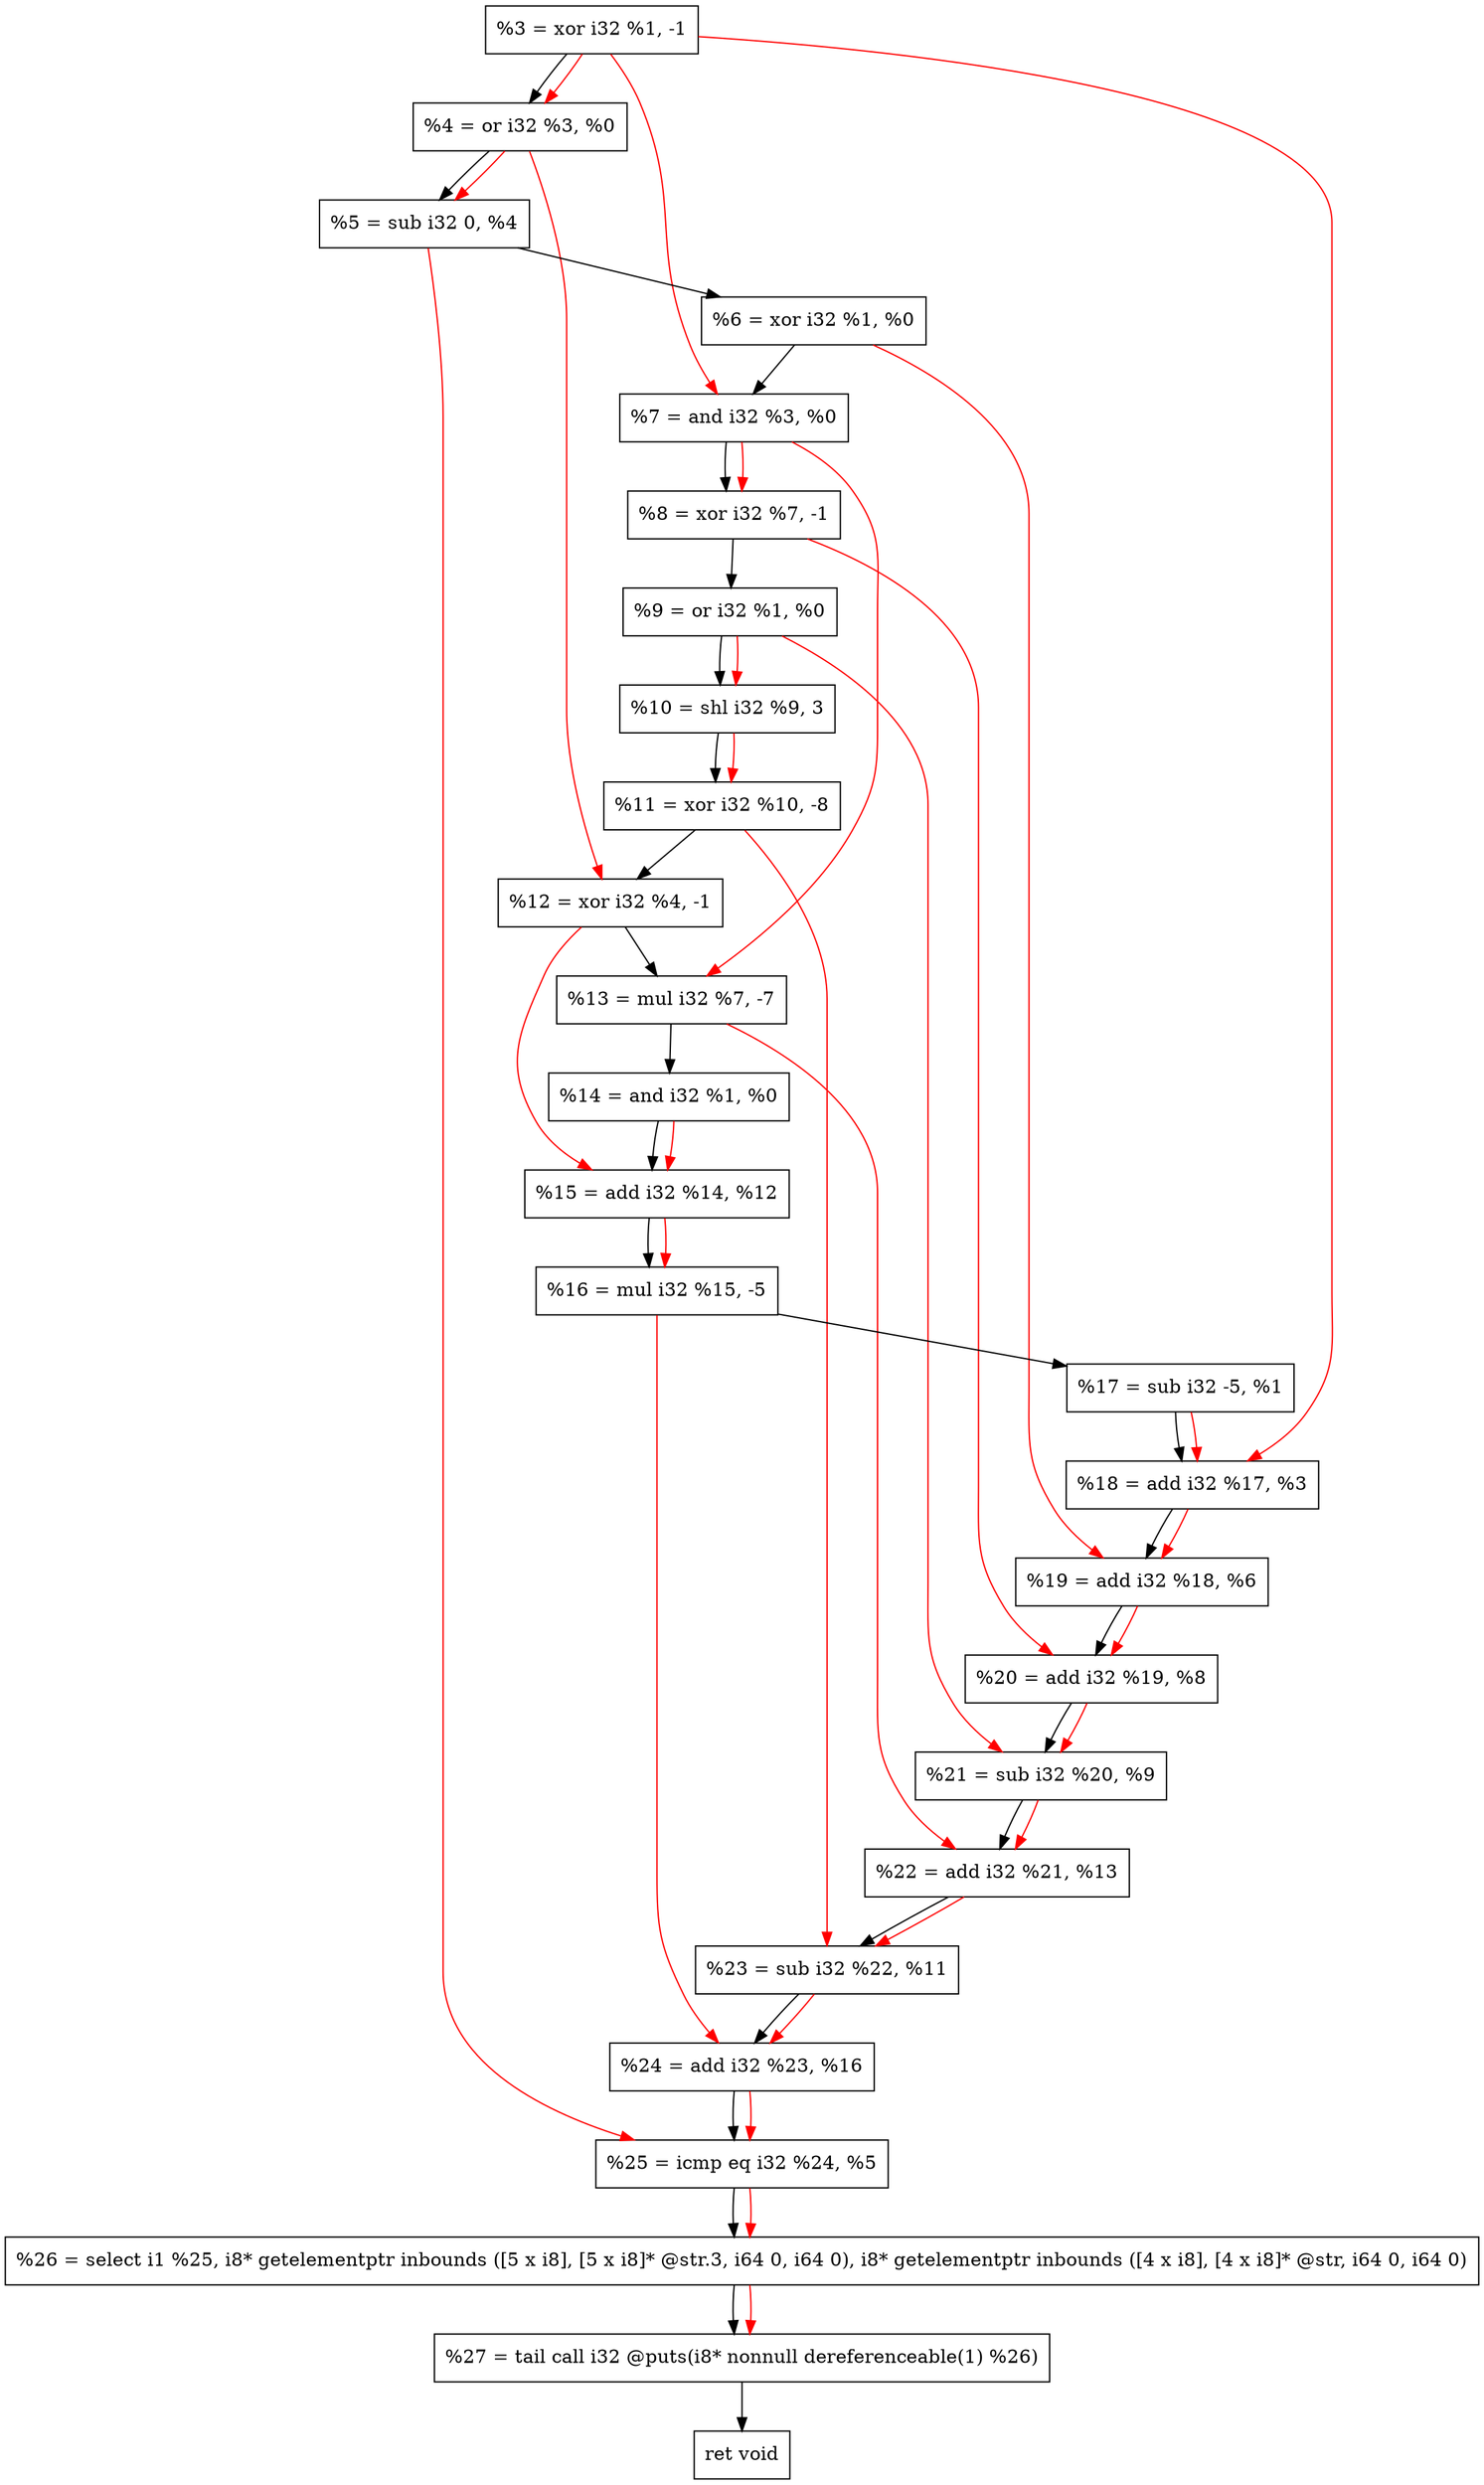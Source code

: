 digraph "DFG for'crackme' function" {
	Node0x1ec2b50[shape=record, label="  %3 = xor i32 %1, -1"];
	Node0x1ec2bc0[shape=record, label="  %4 = or i32 %3, %0"];
	Node0x1ec2c80[shape=record, label="  %5 = sub i32 0, %4"];
	Node0x1ec2cf0[shape=record, label="  %6 = xor i32 %1, %0"];
	Node0x1ec2d60[shape=record, label="  %7 = and i32 %3, %0"];
	Node0x1ec2dd0[shape=record, label="  %8 = xor i32 %7, -1"];
	Node0x1ec2e40[shape=record, label="  %9 = or i32 %1, %0"];
	Node0x1ec2ee0[shape=record, label="  %10 = shl i32 %9, 3"];
	Node0x1ec2f80[shape=record, label="  %11 = xor i32 %10, -8"];
	Node0x1ec2ff0[shape=record, label="  %12 = xor i32 %4, -1"];
	Node0x1ec3090[shape=record, label="  %13 = mul i32 %7, -7"];
	Node0x1ec3100[shape=record, label="  %14 = and i32 %1, %0"];
	Node0x1ec3170[shape=record, label="  %15 = add i32 %14, %12"];
	Node0x1ec3210[shape=record, label="  %16 = mul i32 %15, -5"];
	Node0x1ec3280[shape=record, label="  %17 = sub i32 -5, %1"];
	Node0x1ec32f0[shape=record, label="  %18 = add i32 %17, %3"];
	Node0x1ec3360[shape=record, label="  %19 = add i32 %18, %6"];
	Node0x1ec33d0[shape=record, label="  %20 = add i32 %19, %8"];
	Node0x1ec3440[shape=record, label="  %21 = sub i32 %20, %9"];
	Node0x1ec34b0[shape=record, label="  %22 = add i32 %21, %13"];
	Node0x1ec3520[shape=record, label="  %23 = sub i32 %22, %11"];
	Node0x1ec3590[shape=record, label="  %24 = add i32 %23, %16"];
	Node0x1ec3600[shape=record, label="  %25 = icmp eq i32 %24, %5"];
	Node0x1e63268[shape=record, label="  %26 = select i1 %25, i8* getelementptr inbounds ([5 x i8], [5 x i8]* @str.3, i64 0, i64 0), i8* getelementptr inbounds ([4 x i8], [4 x i8]* @str, i64 0, i64 0)"];
	Node0x1ec3aa0[shape=record, label="  %27 = tail call i32 @puts(i8* nonnull dereferenceable(1) %26)"];
	Node0x1ec3af0[shape=record, label="  ret void"];
	Node0x1ec2b50 -> Node0x1ec2bc0;
	Node0x1ec2bc0 -> Node0x1ec2c80;
	Node0x1ec2c80 -> Node0x1ec2cf0;
	Node0x1ec2cf0 -> Node0x1ec2d60;
	Node0x1ec2d60 -> Node0x1ec2dd0;
	Node0x1ec2dd0 -> Node0x1ec2e40;
	Node0x1ec2e40 -> Node0x1ec2ee0;
	Node0x1ec2ee0 -> Node0x1ec2f80;
	Node0x1ec2f80 -> Node0x1ec2ff0;
	Node0x1ec2ff0 -> Node0x1ec3090;
	Node0x1ec3090 -> Node0x1ec3100;
	Node0x1ec3100 -> Node0x1ec3170;
	Node0x1ec3170 -> Node0x1ec3210;
	Node0x1ec3210 -> Node0x1ec3280;
	Node0x1ec3280 -> Node0x1ec32f0;
	Node0x1ec32f0 -> Node0x1ec3360;
	Node0x1ec3360 -> Node0x1ec33d0;
	Node0x1ec33d0 -> Node0x1ec3440;
	Node0x1ec3440 -> Node0x1ec34b0;
	Node0x1ec34b0 -> Node0x1ec3520;
	Node0x1ec3520 -> Node0x1ec3590;
	Node0x1ec3590 -> Node0x1ec3600;
	Node0x1ec3600 -> Node0x1e63268;
	Node0x1e63268 -> Node0x1ec3aa0;
	Node0x1ec3aa0 -> Node0x1ec3af0;
edge [color=red]
	Node0x1ec2b50 -> Node0x1ec2bc0;
	Node0x1ec2bc0 -> Node0x1ec2c80;
	Node0x1ec2b50 -> Node0x1ec2d60;
	Node0x1ec2d60 -> Node0x1ec2dd0;
	Node0x1ec2e40 -> Node0x1ec2ee0;
	Node0x1ec2ee0 -> Node0x1ec2f80;
	Node0x1ec2bc0 -> Node0x1ec2ff0;
	Node0x1ec2d60 -> Node0x1ec3090;
	Node0x1ec3100 -> Node0x1ec3170;
	Node0x1ec2ff0 -> Node0x1ec3170;
	Node0x1ec3170 -> Node0x1ec3210;
	Node0x1ec3280 -> Node0x1ec32f0;
	Node0x1ec2b50 -> Node0x1ec32f0;
	Node0x1ec32f0 -> Node0x1ec3360;
	Node0x1ec2cf0 -> Node0x1ec3360;
	Node0x1ec3360 -> Node0x1ec33d0;
	Node0x1ec2dd0 -> Node0x1ec33d0;
	Node0x1ec33d0 -> Node0x1ec3440;
	Node0x1ec2e40 -> Node0x1ec3440;
	Node0x1ec3440 -> Node0x1ec34b0;
	Node0x1ec3090 -> Node0x1ec34b0;
	Node0x1ec34b0 -> Node0x1ec3520;
	Node0x1ec2f80 -> Node0x1ec3520;
	Node0x1ec3520 -> Node0x1ec3590;
	Node0x1ec3210 -> Node0x1ec3590;
	Node0x1ec3590 -> Node0x1ec3600;
	Node0x1ec2c80 -> Node0x1ec3600;
	Node0x1ec3600 -> Node0x1e63268;
	Node0x1e63268 -> Node0x1ec3aa0;
}
